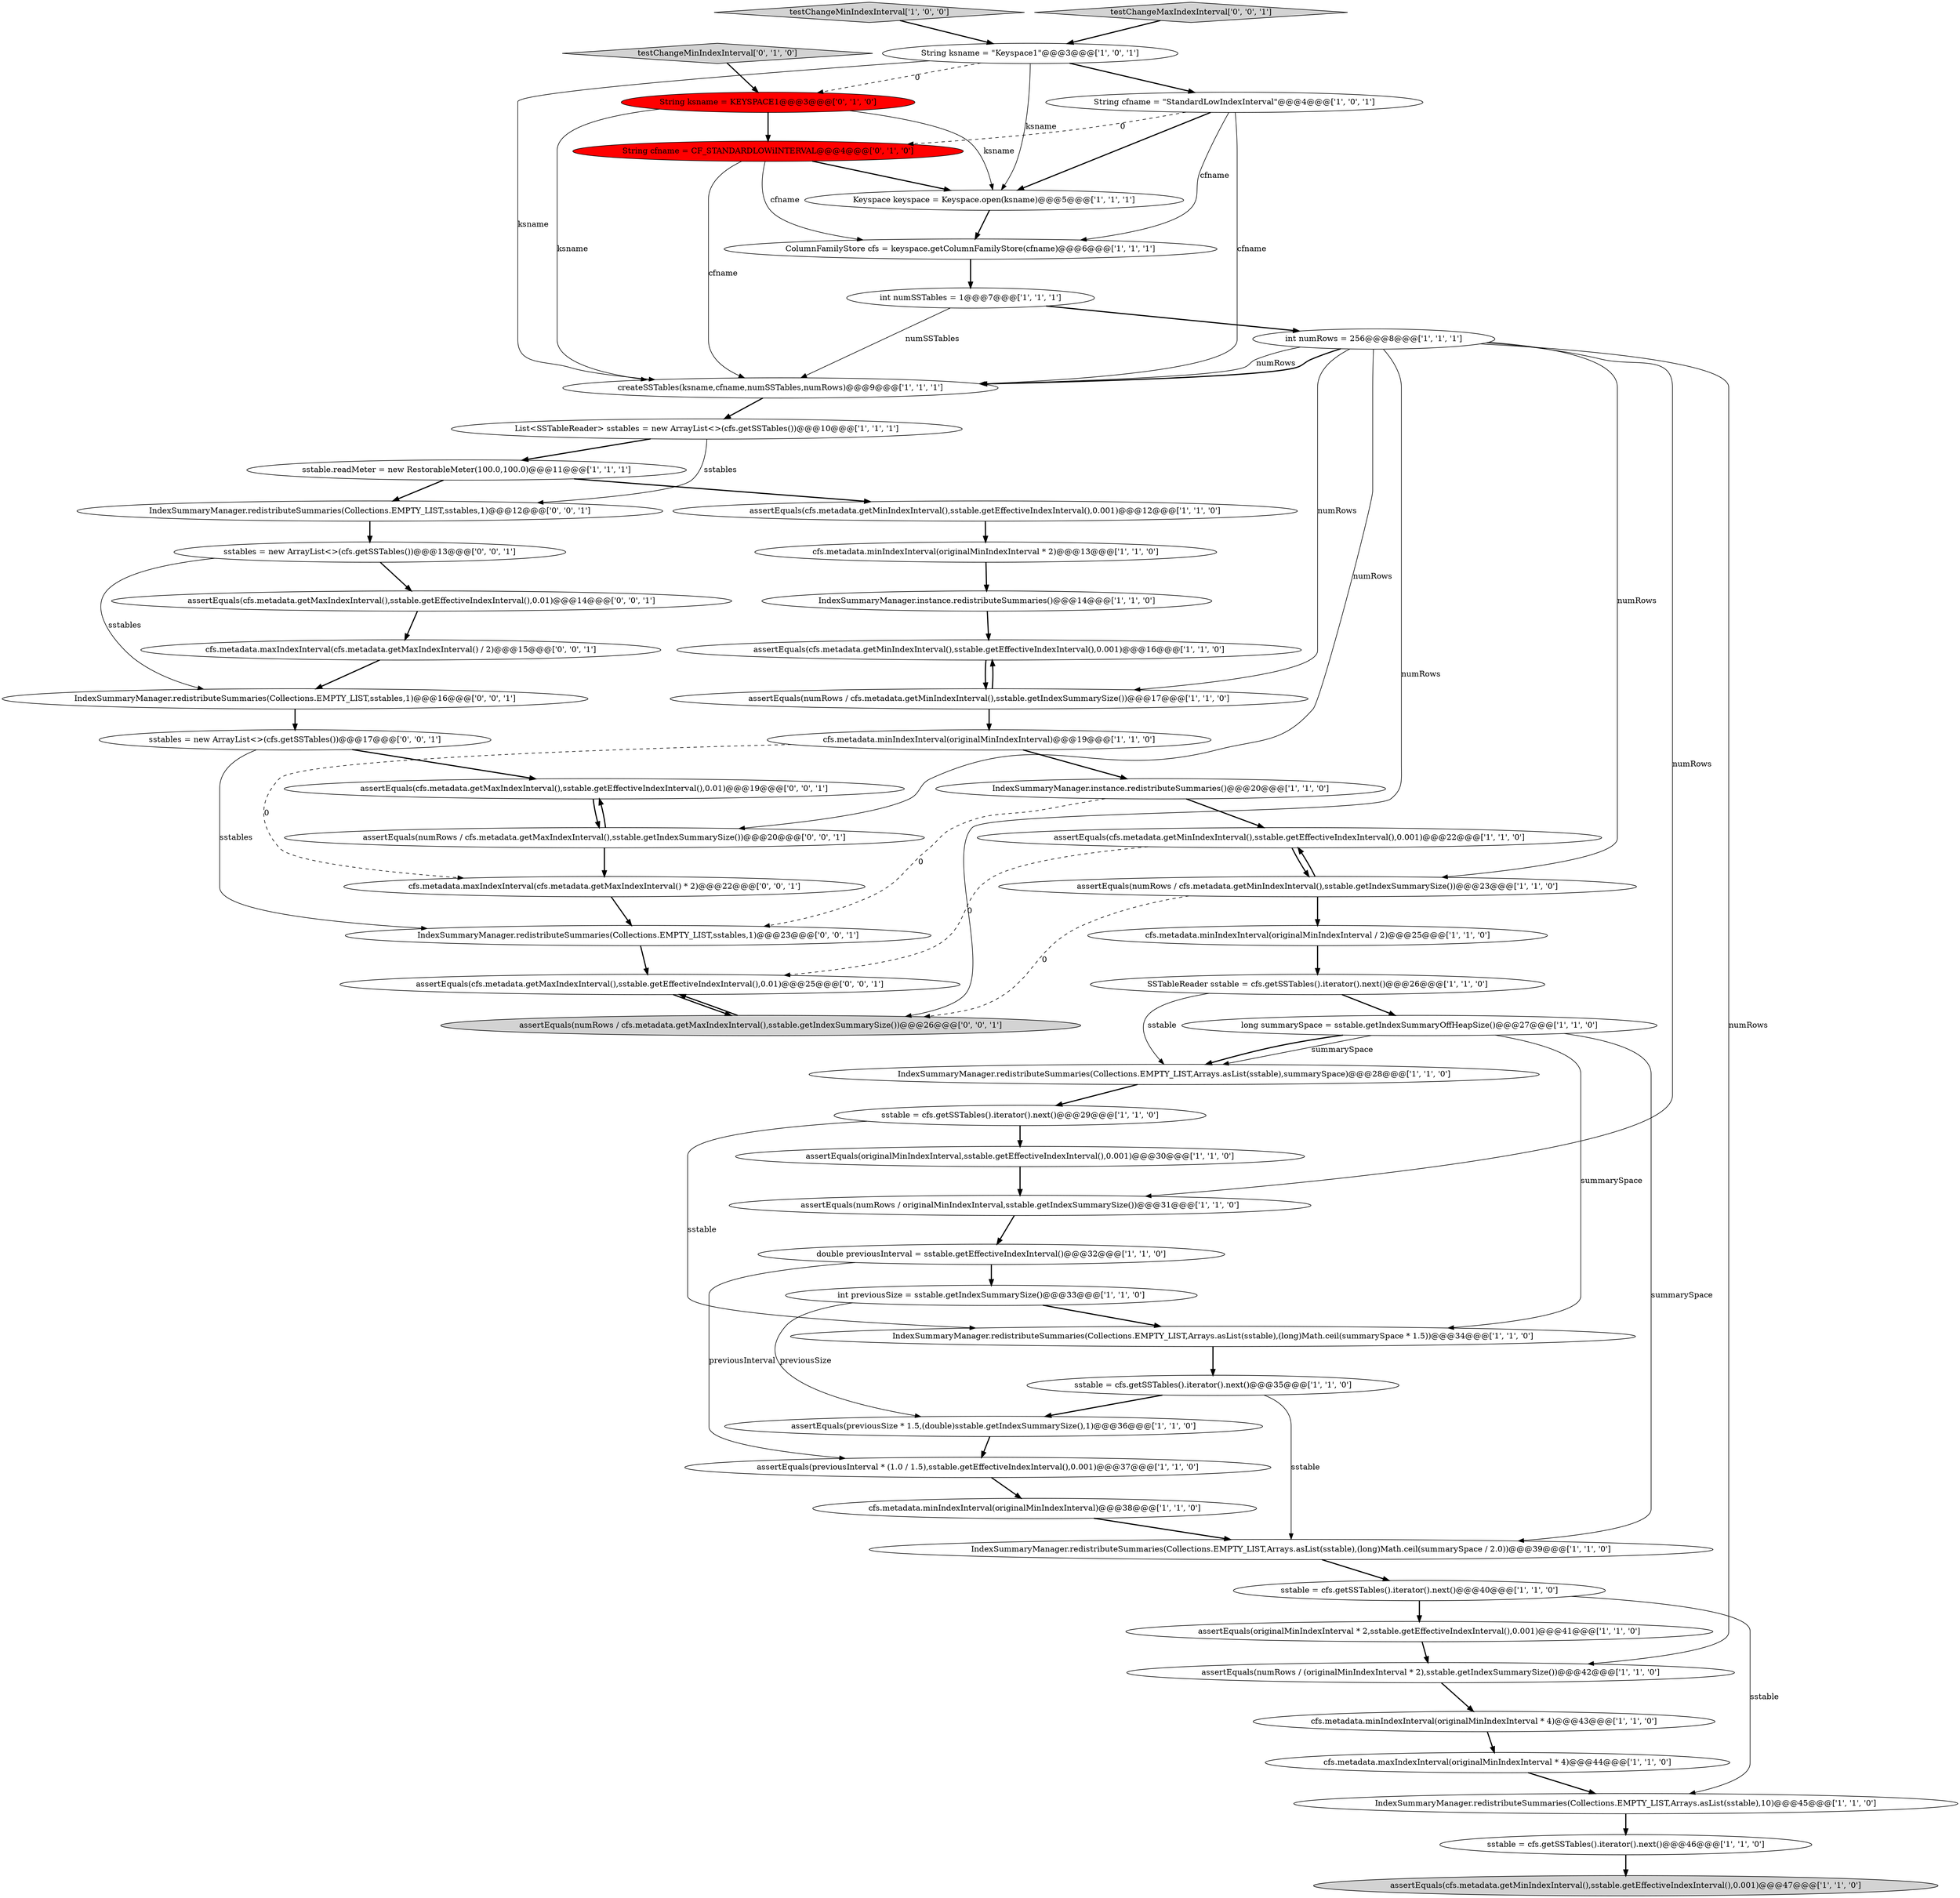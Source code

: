 digraph {
4 [style = filled, label = "IndexSummaryManager.instance.redistributeSummaries()@@@20@@@['1', '1', '0']", fillcolor = white, shape = ellipse image = "AAA0AAABBB1BBB"];
14 [style = filled, label = "IndexSummaryManager.redistributeSummaries(Collections.EMPTY_LIST,Arrays.asList(sstable),summarySpace)@@@28@@@['1', '1', '0']", fillcolor = white, shape = ellipse image = "AAA0AAABBB1BBB"];
31 [style = filled, label = "assertEquals(cfs.metadata.getMinIndexInterval(),sstable.getEffectiveIndexInterval(),0.001)@@@47@@@['1', '1', '0']", fillcolor = lightgray, shape = ellipse image = "AAA0AAABBB1BBB"];
7 [style = filled, label = "assertEquals(numRows / (originalMinIndexInterval * 2),sstable.getIndexSummarySize())@@@42@@@['1', '1', '0']", fillcolor = white, shape = ellipse image = "AAA0AAABBB1BBB"];
23 [style = filled, label = "cfs.metadata.minIndexInterval(originalMinIndexInterval * 4)@@@43@@@['1', '1', '0']", fillcolor = white, shape = ellipse image = "AAA0AAABBB1BBB"];
0 [style = filled, label = "cfs.metadata.minIndexInterval(originalMinIndexInterval / 2)@@@25@@@['1', '1', '0']", fillcolor = white, shape = ellipse image = "AAA0AAABBB1BBB"];
5 [style = filled, label = "sstable = cfs.getSSTables().iterator().next()@@@35@@@['1', '1', '0']", fillcolor = white, shape = ellipse image = "AAA0AAABBB1BBB"];
1 [style = filled, label = "cfs.metadata.maxIndexInterval(originalMinIndexInterval * 4)@@@44@@@['1', '1', '0']", fillcolor = white, shape = ellipse image = "AAA0AAABBB1BBB"];
24 [style = filled, label = "String ksname = \"Keyspace1\"@@@3@@@['1', '0', '1']", fillcolor = white, shape = ellipse image = "AAA0AAABBB1BBB"];
10 [style = filled, label = "Keyspace keyspace = Keyspace.open(ksname)@@@5@@@['1', '1', '1']", fillcolor = white, shape = ellipse image = "AAA0AAABBB1BBB"];
40 [style = filled, label = "assertEquals(cfs.metadata.getMinIndexInterval(),sstable.getEffectiveIndexInterval(),0.001)@@@22@@@['1', '1', '0']", fillcolor = white, shape = ellipse image = "AAA0AAABBB1BBB"];
48 [style = filled, label = "IndexSummaryManager.redistributeSummaries(Collections.EMPTY_LIST,sstables,1)@@@16@@@['0', '0', '1']", fillcolor = white, shape = ellipse image = "AAA0AAABBB3BBB"];
21 [style = filled, label = "sstable.readMeter = new RestorableMeter(100.0,100.0)@@@11@@@['1', '1', '1']", fillcolor = white, shape = ellipse image = "AAA0AAABBB1BBB"];
51 [style = filled, label = "sstables = new ArrayList<>(cfs.getSSTables())@@@17@@@['0', '0', '1']", fillcolor = white, shape = ellipse image = "AAA0AAABBB3BBB"];
41 [style = filled, label = "IndexSummaryManager.redistributeSummaries(Collections.EMPTY_LIST,Arrays.asList(sstable),(long)Math.ceil(summarySpace / 2.0))@@@39@@@['1', '1', '0']", fillcolor = white, shape = ellipse image = "AAA0AAABBB1BBB"];
54 [style = filled, label = "assertEquals(numRows / cfs.metadata.getMaxIndexInterval(),sstable.getIndexSummarySize())@@@26@@@['0', '0', '1']", fillcolor = lightgray, shape = ellipse image = "AAA0AAABBB3BBB"];
18 [style = filled, label = "ColumnFamilyStore cfs = keyspace.getColumnFamilyStore(cfname)@@@6@@@['1', '1', '1']", fillcolor = white, shape = ellipse image = "AAA0AAABBB1BBB"];
6 [style = filled, label = "long summarySpace = sstable.getIndexSummaryOffHeapSize()@@@27@@@['1', '1', '0']", fillcolor = white, shape = ellipse image = "AAA0AAABBB1BBB"];
30 [style = filled, label = "assertEquals(previousInterval * (1.0 / 1.5),sstable.getEffectiveIndexInterval(),0.001)@@@37@@@['1', '1', '0']", fillcolor = white, shape = ellipse image = "AAA0AAABBB1BBB"];
47 [style = filled, label = "assertEquals(cfs.metadata.getMaxIndexInterval(),sstable.getEffectiveIndexInterval(),0.01)@@@14@@@['0', '0', '1']", fillcolor = white, shape = ellipse image = "AAA0AAABBB3BBB"];
11 [style = filled, label = "assertEquals(numRows / originalMinIndexInterval,sstable.getIndexSummarySize())@@@31@@@['1', '1', '0']", fillcolor = white, shape = ellipse image = "AAA0AAABBB1BBB"];
42 [style = filled, label = "String cfname = CF_STANDARDLOWiINTERVAL@@@4@@@['0', '1', '0']", fillcolor = red, shape = ellipse image = "AAA1AAABBB2BBB"];
38 [style = filled, label = "int previousSize = sstable.getIndexSummarySize()@@@33@@@['1', '1', '0']", fillcolor = white, shape = ellipse image = "AAA0AAABBB1BBB"];
9 [style = filled, label = "assertEquals(originalMinIndexInterval * 2,sstable.getEffectiveIndexInterval(),0.001)@@@41@@@['1', '1', '0']", fillcolor = white, shape = ellipse image = "AAA0AAABBB1BBB"];
28 [style = filled, label = "int numRows = 256@@@8@@@['1', '1', '1']", fillcolor = white, shape = ellipse image = "AAA0AAABBB1BBB"];
37 [style = filled, label = "SSTableReader sstable = cfs.getSSTables().iterator().next()@@@26@@@['1', '1', '0']", fillcolor = white, shape = ellipse image = "AAA0AAABBB1BBB"];
19 [style = filled, label = "sstable = cfs.getSSTables().iterator().next()@@@29@@@['1', '1', '0']", fillcolor = white, shape = ellipse image = "AAA0AAABBB1BBB"];
55 [style = filled, label = "assertEquals(cfs.metadata.getMaxIndexInterval(),sstable.getEffectiveIndexInterval(),0.01)@@@25@@@['0', '0', '1']", fillcolor = white, shape = ellipse image = "AAA0AAABBB3BBB"];
3 [style = filled, label = "int numSSTables = 1@@@7@@@['1', '1', '1']", fillcolor = white, shape = ellipse image = "AAA0AAABBB1BBB"];
29 [style = filled, label = "cfs.metadata.minIndexInterval(originalMinIndexInterval)@@@19@@@['1', '1', '0']", fillcolor = white, shape = ellipse image = "AAA0AAABBB1BBB"];
25 [style = filled, label = "String cfname = \"StandardLowIndexInterval\"@@@4@@@['1', '0', '1']", fillcolor = white, shape = ellipse image = "AAA0AAABBB1BBB"];
33 [style = filled, label = "sstable = cfs.getSSTables().iterator().next()@@@46@@@['1', '1', '0']", fillcolor = white, shape = ellipse image = "AAA0AAABBB1BBB"];
44 [style = filled, label = "testChangeMinIndexInterval['0', '1', '0']", fillcolor = lightgray, shape = diamond image = "AAA0AAABBB2BBB"];
12 [style = filled, label = "assertEquals(numRows / cfs.metadata.getMinIndexInterval(),sstable.getIndexSummarySize())@@@23@@@['1', '1', '0']", fillcolor = white, shape = ellipse image = "AAA0AAABBB1BBB"];
53 [style = filled, label = "sstables = new ArrayList<>(cfs.getSSTables())@@@13@@@['0', '0', '1']", fillcolor = white, shape = ellipse image = "AAA0AAABBB3BBB"];
50 [style = filled, label = "assertEquals(cfs.metadata.getMaxIndexInterval(),sstable.getEffectiveIndexInterval(),0.01)@@@19@@@['0', '0', '1']", fillcolor = white, shape = ellipse image = "AAA0AAABBB3BBB"];
34 [style = filled, label = "cfs.metadata.minIndexInterval(originalMinIndexInterval * 2)@@@13@@@['1', '1', '0']", fillcolor = white, shape = ellipse image = "AAA0AAABBB1BBB"];
15 [style = filled, label = "createSSTables(ksname,cfname,numSSTables,numRows)@@@9@@@['1', '1', '1']", fillcolor = white, shape = ellipse image = "AAA0AAABBB1BBB"];
8 [style = filled, label = "sstable = cfs.getSSTables().iterator().next()@@@40@@@['1', '1', '0']", fillcolor = white, shape = ellipse image = "AAA0AAABBB1BBB"];
20 [style = filled, label = "assertEquals(previousSize * 1.5,(double)sstable.getIndexSummarySize(),1)@@@36@@@['1', '1', '0']", fillcolor = white, shape = ellipse image = "AAA0AAABBB1BBB"];
56 [style = filled, label = "cfs.metadata.maxIndexInterval(cfs.metadata.getMaxIndexInterval() * 2)@@@22@@@['0', '0', '1']", fillcolor = white, shape = ellipse image = "AAA0AAABBB3BBB"];
27 [style = filled, label = "testChangeMinIndexInterval['1', '0', '0']", fillcolor = lightgray, shape = diamond image = "AAA0AAABBB1BBB"];
22 [style = filled, label = "IndexSummaryManager.redistributeSummaries(Collections.EMPTY_LIST,Arrays.asList(sstable),(long)Math.ceil(summarySpace * 1.5))@@@34@@@['1', '1', '0']", fillcolor = white, shape = ellipse image = "AAA0AAABBB1BBB"];
36 [style = filled, label = "List<SSTableReader> sstables = new ArrayList<>(cfs.getSSTables())@@@10@@@['1', '1', '1']", fillcolor = white, shape = ellipse image = "AAA0AAABBB1BBB"];
17 [style = filled, label = "cfs.metadata.minIndexInterval(originalMinIndexInterval)@@@38@@@['1', '1', '0']", fillcolor = white, shape = ellipse image = "AAA0AAABBB1BBB"];
52 [style = filled, label = "testChangeMaxIndexInterval['0', '0', '1']", fillcolor = lightgray, shape = diamond image = "AAA0AAABBB3BBB"];
26 [style = filled, label = "assertEquals(cfs.metadata.getMinIndexInterval(),sstable.getEffectiveIndexInterval(),0.001)@@@16@@@['1', '1', '0']", fillcolor = white, shape = ellipse image = "AAA0AAABBB1BBB"];
46 [style = filled, label = "IndexSummaryManager.redistributeSummaries(Collections.EMPTY_LIST,sstables,1)@@@12@@@['0', '0', '1']", fillcolor = white, shape = ellipse image = "AAA0AAABBB3BBB"];
16 [style = filled, label = "assertEquals(originalMinIndexInterval,sstable.getEffectiveIndexInterval(),0.001)@@@30@@@['1', '1', '0']", fillcolor = white, shape = ellipse image = "AAA0AAABBB1BBB"];
13 [style = filled, label = "assertEquals(cfs.metadata.getMinIndexInterval(),sstable.getEffectiveIndexInterval(),0.001)@@@12@@@['1', '1', '0']", fillcolor = white, shape = ellipse image = "AAA0AAABBB1BBB"];
39 [style = filled, label = "assertEquals(numRows / cfs.metadata.getMinIndexInterval(),sstable.getIndexSummarySize())@@@17@@@['1', '1', '0']", fillcolor = white, shape = ellipse image = "AAA0AAABBB1BBB"];
57 [style = filled, label = "IndexSummaryManager.redistributeSummaries(Collections.EMPTY_LIST,sstables,1)@@@23@@@['0', '0', '1']", fillcolor = white, shape = ellipse image = "AAA0AAABBB3BBB"];
35 [style = filled, label = "IndexSummaryManager.redistributeSummaries(Collections.EMPTY_LIST,Arrays.asList(sstable),10)@@@45@@@['1', '1', '0']", fillcolor = white, shape = ellipse image = "AAA0AAABBB1BBB"];
43 [style = filled, label = "String ksname = KEYSPACE1@@@3@@@['0', '1', '0']", fillcolor = red, shape = ellipse image = "AAA1AAABBB2BBB"];
2 [style = filled, label = "IndexSummaryManager.instance.redistributeSummaries()@@@14@@@['1', '1', '0']", fillcolor = white, shape = ellipse image = "AAA0AAABBB1BBB"];
45 [style = filled, label = "cfs.metadata.maxIndexInterval(cfs.metadata.getMaxIndexInterval() / 2)@@@15@@@['0', '0', '1']", fillcolor = white, shape = ellipse image = "AAA0AAABBB3BBB"];
49 [style = filled, label = "assertEquals(numRows / cfs.metadata.getMaxIndexInterval(),sstable.getIndexSummarySize())@@@20@@@['0', '0', '1']", fillcolor = white, shape = ellipse image = "AAA0AAABBB3BBB"];
32 [style = filled, label = "double previousInterval = sstable.getEffectiveIndexInterval()@@@32@@@['1', '1', '0']", fillcolor = white, shape = ellipse image = "AAA0AAABBB1BBB"];
54->55 [style = bold, label=""];
18->3 [style = bold, label=""];
2->26 [style = bold, label=""];
5->20 [style = bold, label=""];
43->15 [style = solid, label="ksname"];
41->8 [style = bold, label=""];
43->42 [style = bold, label=""];
53->47 [style = bold, label=""];
25->15 [style = solid, label="cfname"];
9->7 [style = bold, label=""];
45->48 [style = bold, label=""];
42->18 [style = solid, label="cfname"];
3->15 [style = solid, label="numSSTables"];
52->24 [style = bold, label=""];
12->40 [style = bold, label=""];
21->46 [style = bold, label=""];
48->51 [style = bold, label=""];
28->49 [style = solid, label="numRows"];
51->50 [style = bold, label=""];
34->2 [style = bold, label=""];
24->43 [style = dashed, label="0"];
29->56 [style = dashed, label="0"];
36->46 [style = solid, label="sstables"];
5->41 [style = solid, label="sstable"];
49->56 [style = bold, label=""];
25->10 [style = bold, label=""];
28->7 [style = solid, label="numRows"];
40->55 [style = dashed, label="0"];
21->13 [style = bold, label=""];
39->29 [style = bold, label=""];
13->34 [style = bold, label=""];
6->14 [style = solid, label="summarySpace"];
57->55 [style = bold, label=""];
17->41 [style = bold, label=""];
25->42 [style = dashed, label="0"];
1->35 [style = bold, label=""];
56->57 [style = bold, label=""];
28->15 [style = solid, label="numRows"];
22->5 [style = bold, label=""];
50->49 [style = bold, label=""];
39->26 [style = bold, label=""];
28->12 [style = solid, label="numRows"];
25->18 [style = solid, label="cfname"];
28->11 [style = solid, label="numRows"];
8->35 [style = solid, label="sstable"];
7->23 [style = bold, label=""];
42->15 [style = solid, label="cfname"];
15->36 [style = bold, label=""];
4->57 [style = dashed, label="0"];
32->30 [style = solid, label="previousInterval"];
10->18 [style = bold, label=""];
30->17 [style = bold, label=""];
28->54 [style = solid, label="numRows"];
14->19 [style = bold, label=""];
11->32 [style = bold, label=""];
49->50 [style = bold, label=""];
53->48 [style = solid, label="sstables"];
37->14 [style = solid, label="sstable"];
19->16 [style = bold, label=""];
40->12 [style = bold, label=""];
3->28 [style = bold, label=""];
24->15 [style = solid, label="ksname"];
12->54 [style = dashed, label="0"];
6->22 [style = solid, label="summarySpace"];
6->41 [style = solid, label="summarySpace"];
24->25 [style = bold, label=""];
19->22 [style = solid, label="sstable"];
27->24 [style = bold, label=""];
47->45 [style = bold, label=""];
51->57 [style = solid, label="sstables"];
38->20 [style = solid, label="previousSize"];
4->40 [style = bold, label=""];
29->4 [style = bold, label=""];
28->15 [style = bold, label=""];
16->11 [style = bold, label=""];
0->37 [style = bold, label=""];
43->10 [style = solid, label="ksname"];
28->39 [style = solid, label="numRows"];
46->53 [style = bold, label=""];
35->33 [style = bold, label=""];
37->6 [style = bold, label=""];
12->0 [style = bold, label=""];
26->39 [style = bold, label=""];
44->43 [style = bold, label=""];
6->14 [style = bold, label=""];
36->21 [style = bold, label=""];
32->38 [style = bold, label=""];
42->10 [style = bold, label=""];
8->9 [style = bold, label=""];
23->1 [style = bold, label=""];
33->31 [style = bold, label=""];
24->10 [style = solid, label="ksname"];
55->54 [style = bold, label=""];
38->22 [style = bold, label=""];
20->30 [style = bold, label=""];
}
